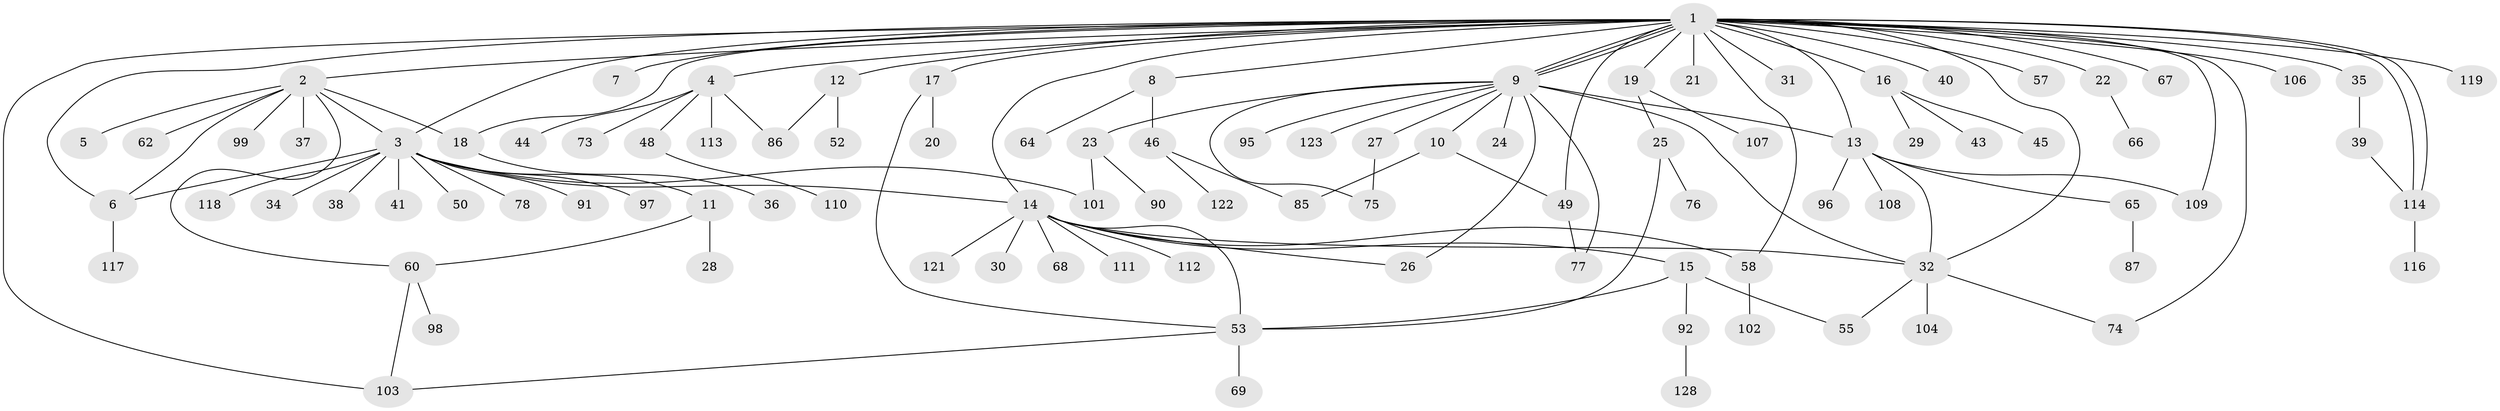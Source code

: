 // original degree distribution, {31: 0.007751937984496124, 10: 0.007751937984496124, 15: 0.015503875968992248, 7: 0.007751937984496124, 1: 0.5658914728682171, 4: 0.07751937984496124, 3: 0.09302325581395349, 8: 0.007751937984496124, 13: 0.007751937984496124, 5: 0.015503875968992248, 2: 0.17829457364341086, 6: 0.015503875968992248}
// Generated by graph-tools (version 1.1) at 2025/11/02/27/25 16:11:09]
// undirected, 98 vertices, 127 edges
graph export_dot {
graph [start="1"]
  node [color=gray90,style=filled];
  1 [super="+72"];
  2 [super="+93"];
  3 [super="+59"];
  4 [super="+79"];
  5;
  6;
  7;
  8;
  9 [super="+81"];
  10 [super="+54"];
  11;
  12 [super="+56"];
  13 [super="+125"];
  14 [super="+80"];
  15 [super="+42"];
  16 [super="+82"];
  17;
  18 [super="+71"];
  19 [super="+47"];
  20 [super="+88"];
  21;
  22;
  23 [super="+115"];
  24;
  25 [super="+33"];
  26;
  27 [super="+100"];
  28;
  29;
  30;
  31;
  32 [super="+89"];
  34;
  35;
  36;
  37 [super="+51"];
  38;
  39;
  40 [super="+105"];
  41;
  43;
  44;
  45;
  46 [super="+84"];
  48;
  49 [super="+124"];
  50;
  52;
  53 [super="+129"];
  55;
  57 [super="+61"];
  58 [super="+63"];
  60 [super="+70"];
  62;
  64 [super="+127"];
  65 [super="+83"];
  66;
  67;
  68;
  69;
  73;
  74 [super="+94"];
  75;
  76 [super="+126"];
  77;
  78;
  85;
  86;
  87;
  90;
  91;
  92;
  95 [super="+120"];
  96;
  97;
  98;
  99;
  101;
  102;
  103;
  104;
  106;
  107;
  108;
  109;
  110;
  111;
  112;
  113;
  114;
  116;
  117;
  118;
  119;
  121;
  122;
  123;
  128;
  1 -- 2;
  1 -- 3;
  1 -- 4;
  1 -- 6;
  1 -- 7;
  1 -- 8;
  1 -- 9;
  1 -- 9;
  1 -- 9;
  1 -- 12;
  1 -- 13;
  1 -- 14;
  1 -- 16;
  1 -- 17;
  1 -- 18;
  1 -- 19;
  1 -- 21;
  1 -- 22;
  1 -- 31;
  1 -- 32;
  1 -- 35;
  1 -- 40;
  1 -- 57;
  1 -- 58;
  1 -- 67;
  1 -- 106;
  1 -- 109;
  1 -- 114;
  1 -- 114;
  1 -- 119;
  1 -- 74;
  1 -- 103;
  1 -- 49;
  2 -- 3;
  2 -- 5;
  2 -- 6;
  2 -- 18;
  2 -- 37;
  2 -- 62;
  2 -- 99;
  2 -- 60;
  3 -- 6;
  3 -- 11;
  3 -- 14;
  3 -- 34;
  3 -- 38;
  3 -- 41;
  3 -- 50;
  3 -- 78;
  3 -- 91;
  3 -- 97;
  3 -- 101;
  3 -- 118;
  4 -- 44;
  4 -- 48;
  4 -- 73;
  4 -- 86;
  4 -- 113;
  6 -- 117;
  8 -- 46;
  8 -- 64;
  9 -- 10;
  9 -- 13;
  9 -- 23;
  9 -- 24;
  9 -- 26;
  9 -- 27;
  9 -- 75;
  9 -- 77;
  9 -- 95;
  9 -- 123;
  9 -- 32;
  10 -- 49;
  10 -- 85;
  11 -- 28;
  11 -- 60;
  12 -- 52;
  12 -- 86;
  13 -- 32;
  13 -- 65;
  13 -- 96;
  13 -- 108;
  13 -- 109;
  14 -- 15;
  14 -- 26;
  14 -- 30;
  14 -- 32;
  14 -- 53;
  14 -- 58;
  14 -- 68;
  14 -- 111;
  14 -- 112;
  14 -- 121;
  15 -- 53;
  15 -- 55;
  15 -- 92;
  16 -- 29;
  16 -- 43;
  16 -- 45;
  17 -- 20;
  17 -- 53;
  18 -- 36;
  19 -- 25;
  19 -- 107;
  22 -- 66;
  23 -- 90;
  23 -- 101;
  25 -- 76;
  25 -- 53;
  27 -- 75;
  32 -- 55;
  32 -- 104;
  32 -- 74;
  35 -- 39;
  39 -- 114;
  46 -- 85;
  46 -- 122;
  48 -- 110;
  49 -- 77;
  53 -- 69;
  53 -- 103;
  58 -- 102;
  60 -- 98;
  60 -- 103;
  65 -- 87;
  92 -- 128;
  114 -- 116;
}

